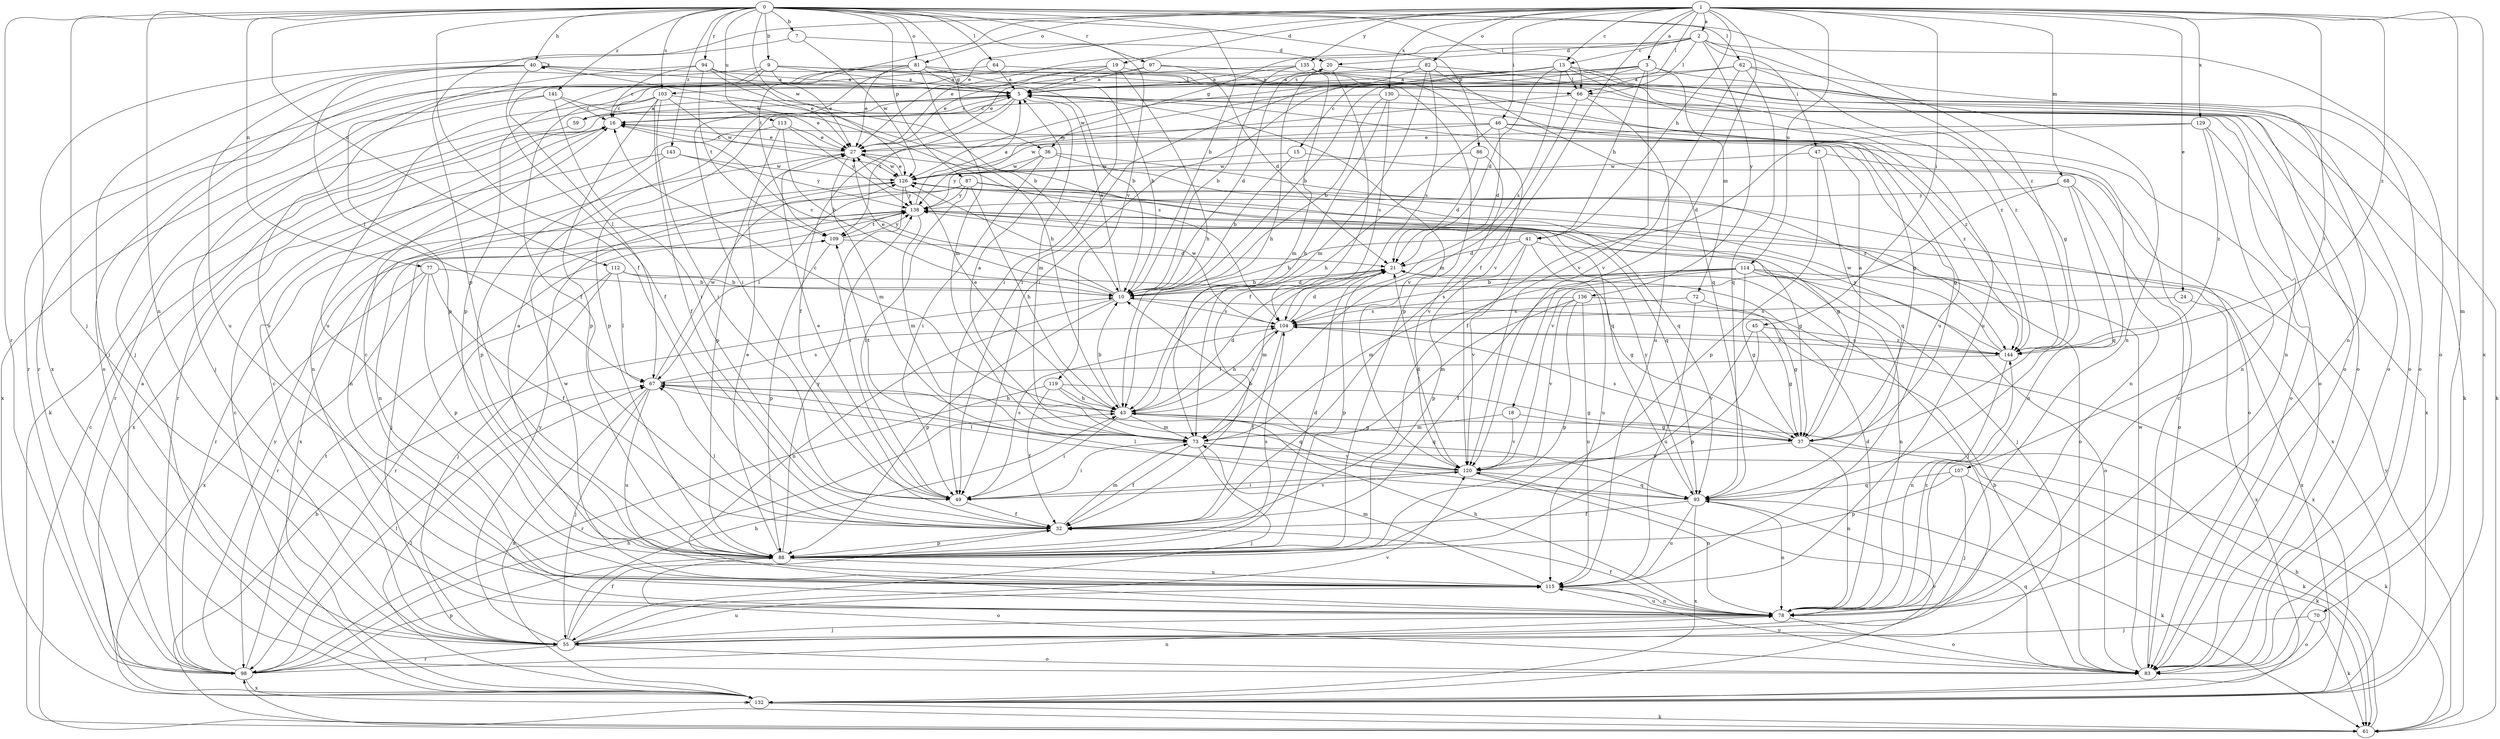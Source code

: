 digraph  {
0;
1;
2;
3;
5;
7;
9;
10;
13;
15;
16;
18;
19;
20;
21;
24;
27;
32;
36;
37;
40;
41;
43;
45;
46;
47;
49;
55;
59;
61;
62;
64;
66;
67;
68;
70;
72;
73;
77;
78;
81;
82;
83;
86;
87;
88;
93;
94;
97;
98;
103;
104;
107;
109;
112;
113;
114;
115;
119;
120;
126;
129;
130;
132;
135;
136;
138;
141;
143;
144;
0 -> 7  [label=b];
0 -> 9  [label=b];
0 -> 10  [label=b];
0 -> 32  [label=f];
0 -> 36  [label=g];
0 -> 40  [label=h];
0 -> 55  [label=j];
0 -> 62  [label=l];
0 -> 64  [label=l];
0 -> 66  [label=l];
0 -> 77  [label=n];
0 -> 78  [label=n];
0 -> 81  [label=o];
0 -> 86  [label=p];
0 -> 87  [label=p];
0 -> 94  [label=r];
0 -> 97  [label=r];
0 -> 98  [label=r];
0 -> 103  [label=s];
0 -> 112  [label=u];
0 -> 113  [label=u];
0 -> 119  [label=v];
0 -> 126  [label=w];
0 -> 141  [label=z];
0 -> 143  [label=z];
0 -> 144  [label=z];
1 -> 2  [label=a];
1 -> 3  [label=a];
1 -> 13  [label=c];
1 -> 18  [label=d];
1 -> 19  [label=d];
1 -> 24  [label=e];
1 -> 27  [label=e];
1 -> 32  [label=f];
1 -> 41  [label=h];
1 -> 45  [label=i];
1 -> 46  [label=i];
1 -> 66  [label=l];
1 -> 68  [label=m];
1 -> 70  [label=m];
1 -> 81  [label=o];
1 -> 82  [label=o];
1 -> 88  [label=p];
1 -> 107  [label=t];
1 -> 109  [label=t];
1 -> 114  [label=u];
1 -> 129  [label=x];
1 -> 130  [label=x];
1 -> 132  [label=x];
1 -> 135  [label=y];
1 -> 144  [label=z];
2 -> 13  [label=c];
2 -> 20  [label=d];
2 -> 27  [label=e];
2 -> 36  [label=g];
2 -> 37  [label=g];
2 -> 47  [label=i];
2 -> 66  [label=l];
2 -> 83  [label=o];
2 -> 136  [label=y];
3 -> 10  [label=b];
3 -> 15  [label=c];
3 -> 41  [label=h];
3 -> 72  [label=m];
3 -> 78  [label=n];
3 -> 103  [label=s];
3 -> 120  [label=v];
3 -> 138  [label=y];
5 -> 16  [label=c];
5 -> 32  [label=f];
5 -> 37  [label=g];
5 -> 59  [label=k];
5 -> 73  [label=m];
5 -> 88  [label=p];
5 -> 120  [label=v];
5 -> 144  [label=z];
7 -> 20  [label=d];
7 -> 126  [label=w];
7 -> 132  [label=x];
9 -> 5  [label=a];
9 -> 10  [label=b];
9 -> 27  [label=e];
9 -> 55  [label=j];
9 -> 66  [label=l];
9 -> 83  [label=o];
9 -> 115  [label=u];
10 -> 5  [label=a];
10 -> 16  [label=c];
10 -> 20  [label=d];
10 -> 21  [label=d];
10 -> 27  [label=e];
10 -> 78  [label=n];
10 -> 88  [label=p];
10 -> 104  [label=s];
13 -> 5  [label=a];
13 -> 21  [label=d];
13 -> 49  [label=i];
13 -> 66  [label=l];
13 -> 78  [label=n];
13 -> 104  [label=s];
13 -> 115  [label=u];
13 -> 126  [label=w];
13 -> 144  [label=z];
15 -> 10  [label=b];
15 -> 83  [label=o];
15 -> 126  [label=w];
16 -> 27  [label=e];
16 -> 98  [label=r];
18 -> 37  [label=g];
18 -> 73  [label=m];
18 -> 120  [label=v];
19 -> 5  [label=a];
19 -> 27  [label=e];
19 -> 43  [label=h];
19 -> 49  [label=i];
19 -> 88  [label=p];
19 -> 98  [label=r];
20 -> 5  [label=a];
20 -> 32  [label=f];
20 -> 43  [label=h];
20 -> 61  [label=k];
21 -> 10  [label=b];
21 -> 55  [label=j];
21 -> 73  [label=m];
21 -> 88  [label=p];
24 -> 104  [label=s];
24 -> 132  [label=x];
27 -> 16  [label=c];
27 -> 73  [label=m];
27 -> 78  [label=n];
27 -> 93  [label=q];
27 -> 126  [label=w];
32 -> 67  [label=l];
32 -> 73  [label=m];
32 -> 88  [label=p];
36 -> 49  [label=i];
36 -> 93  [label=q];
36 -> 126  [label=w];
36 -> 138  [label=y];
36 -> 144  [label=z];
37 -> 5  [label=a];
37 -> 61  [label=k];
37 -> 78  [label=n];
37 -> 104  [label=s];
37 -> 120  [label=v];
40 -> 5  [label=a];
40 -> 32  [label=f];
40 -> 43  [label=h];
40 -> 55  [label=j];
40 -> 67  [label=l];
40 -> 83  [label=o];
40 -> 115  [label=u];
40 -> 40  [label=t];
41 -> 10  [label=b];
41 -> 21  [label=d];
41 -> 55  [label=j];
41 -> 88  [label=p];
41 -> 115  [label=u];
41 -> 120  [label=v];
43 -> 10  [label=b];
43 -> 16  [label=c];
43 -> 21  [label=d];
43 -> 27  [label=e];
43 -> 37  [label=g];
43 -> 49  [label=i];
43 -> 73  [label=m];
43 -> 104  [label=s];
45 -> 37  [label=g];
45 -> 88  [label=p];
45 -> 120  [label=v];
45 -> 144  [label=z];
46 -> 21  [label=d];
46 -> 27  [label=e];
46 -> 37  [label=g];
46 -> 43  [label=h];
46 -> 83  [label=o];
46 -> 126  [label=w];
46 -> 144  [label=z];
47 -> 78  [label=n];
47 -> 88  [label=p];
47 -> 93  [label=q];
47 -> 126  [label=w];
49 -> 27  [label=e];
49 -> 32  [label=f];
49 -> 104  [label=s];
49 -> 120  [label=v];
55 -> 16  [label=c];
55 -> 32  [label=f];
55 -> 43  [label=h];
55 -> 83  [label=o];
55 -> 98  [label=r];
55 -> 115  [label=u];
55 -> 120  [label=v];
55 -> 138  [label=y];
59 -> 5  [label=a];
59 -> 98  [label=r];
61 -> 10  [label=b];
61 -> 16  [label=c];
61 -> 43  [label=h];
61 -> 98  [label=r];
61 -> 138  [label=y];
62 -> 5  [label=a];
62 -> 83  [label=o];
62 -> 93  [label=q];
62 -> 115  [label=u];
62 -> 120  [label=v];
62 -> 144  [label=z];
64 -> 5  [label=a];
64 -> 83  [label=o];
64 -> 88  [label=p];
66 -> 73  [label=m];
66 -> 83  [label=o];
66 -> 109  [label=t];
66 -> 115  [label=u];
67 -> 43  [label=h];
67 -> 55  [label=j];
67 -> 93  [label=q];
67 -> 104  [label=s];
67 -> 115  [label=u];
67 -> 126  [label=w];
67 -> 132  [label=x];
68 -> 78  [label=n];
68 -> 83  [label=o];
68 -> 93  [label=q];
68 -> 120  [label=v];
68 -> 138  [label=y];
70 -> 55  [label=j];
70 -> 61  [label=k];
70 -> 83  [label=o];
72 -> 37  [label=g];
72 -> 104  [label=s];
72 -> 115  [label=u];
73 -> 5  [label=a];
73 -> 32  [label=f];
73 -> 49  [label=i];
73 -> 55  [label=j];
73 -> 61  [label=k];
73 -> 109  [label=t];
73 -> 120  [label=v];
77 -> 10  [label=b];
77 -> 32  [label=f];
77 -> 88  [label=p];
77 -> 98  [label=r];
77 -> 132  [label=x];
78 -> 21  [label=d];
78 -> 32  [label=f];
78 -> 43  [label=h];
78 -> 55  [label=j];
78 -> 83  [label=o];
78 -> 115  [label=u];
78 -> 144  [label=z];
81 -> 5  [label=a];
81 -> 10  [label=b];
81 -> 27  [label=e];
81 -> 49  [label=i];
81 -> 67  [label=l];
81 -> 73  [label=m];
81 -> 83  [label=o];
81 -> 98  [label=r];
82 -> 5  [label=a];
82 -> 49  [label=i];
82 -> 73  [label=m];
82 -> 83  [label=o];
82 -> 93  [label=q];
82 -> 104  [label=s];
83 -> 10  [label=b];
83 -> 16  [label=c];
83 -> 93  [label=q];
83 -> 115  [label=u];
83 -> 126  [label=w];
86 -> 21  [label=d];
86 -> 120  [label=v];
86 -> 126  [label=w];
87 -> 43  [label=h];
87 -> 49  [label=i];
87 -> 67  [label=l];
87 -> 78  [label=n];
87 -> 93  [label=q];
87 -> 132  [label=x];
87 -> 138  [label=y];
88 -> 5  [label=a];
88 -> 21  [label=d];
88 -> 27  [label=e];
88 -> 83  [label=o];
88 -> 104  [label=s];
88 -> 115  [label=u];
88 -> 138  [label=y];
93 -> 32  [label=f];
93 -> 61  [label=k];
93 -> 67  [label=l];
93 -> 78  [label=n];
93 -> 115  [label=u];
93 -> 132  [label=x];
93 -> 138  [label=y];
94 -> 5  [label=a];
94 -> 10  [label=b];
94 -> 16  [label=c];
94 -> 27  [label=e];
94 -> 88  [label=p];
94 -> 109  [label=t];
97 -> 5  [label=a];
97 -> 21  [label=d];
97 -> 32  [label=f];
97 -> 120  [label=v];
98 -> 5  [label=a];
98 -> 43  [label=h];
98 -> 67  [label=l];
98 -> 78  [label=n];
98 -> 88  [label=p];
98 -> 109  [label=t];
98 -> 132  [label=x];
98 -> 138  [label=y];
103 -> 16  [label=c];
103 -> 27  [label=e];
103 -> 32  [label=f];
103 -> 49  [label=i];
103 -> 61  [label=k];
103 -> 88  [label=p];
103 -> 126  [label=w];
104 -> 21  [label=d];
104 -> 32  [label=f];
104 -> 43  [label=h];
104 -> 126  [label=w];
104 -> 144  [label=z];
107 -> 55  [label=j];
107 -> 61  [label=k];
107 -> 88  [label=p];
107 -> 93  [label=q];
109 -> 21  [label=d];
109 -> 88  [label=p];
109 -> 138  [label=y];
112 -> 10  [label=b];
112 -> 37  [label=g];
112 -> 55  [label=j];
112 -> 67  [label=l];
112 -> 98  [label=r];
113 -> 10  [label=b];
113 -> 27  [label=e];
113 -> 78  [label=n];
113 -> 88  [label=p];
113 -> 138  [label=y];
114 -> 10  [label=b];
114 -> 32  [label=f];
114 -> 37  [label=g];
114 -> 73  [label=m];
114 -> 78  [label=n];
114 -> 83  [label=o];
114 -> 104  [label=s];
114 -> 132  [label=x];
115 -> 16  [label=c];
115 -> 73  [label=m];
115 -> 78  [label=n];
115 -> 126  [label=w];
119 -> 32  [label=f];
119 -> 37  [label=g];
119 -> 43  [label=h];
119 -> 93  [label=q];
119 -> 98  [label=r];
120 -> 10  [label=b];
120 -> 21  [label=d];
120 -> 49  [label=i];
120 -> 67  [label=l];
120 -> 78  [label=n];
120 -> 93  [label=q];
126 -> 27  [label=e];
126 -> 37  [label=g];
126 -> 49  [label=i];
126 -> 132  [label=x];
126 -> 138  [label=y];
129 -> 27  [label=e];
129 -> 32  [label=f];
129 -> 78  [label=n];
129 -> 132  [label=x];
129 -> 144  [label=z];
130 -> 10  [label=b];
130 -> 16  [label=c];
130 -> 43  [label=h];
130 -> 78  [label=n];
130 -> 104  [label=s];
132 -> 16  [label=c];
132 -> 61  [label=k];
132 -> 67  [label=l];
132 -> 120  [label=v];
135 -> 5  [label=a];
135 -> 10  [label=b];
135 -> 27  [label=e];
135 -> 61  [label=k];
135 -> 73  [label=m];
135 -> 115  [label=u];
136 -> 73  [label=m];
136 -> 88  [label=p];
136 -> 104  [label=s];
136 -> 115  [label=u];
136 -> 120  [label=v];
136 -> 132  [label=x];
138 -> 5  [label=a];
138 -> 37  [label=g];
138 -> 55  [label=j];
138 -> 73  [label=m];
138 -> 83  [label=o];
138 -> 98  [label=r];
138 -> 109  [label=t];
141 -> 16  [label=c];
141 -> 49  [label=i];
141 -> 55  [label=j];
141 -> 104  [label=s];
141 -> 132  [label=x];
143 -> 88  [label=p];
143 -> 126  [label=w];
143 -> 132  [label=x];
143 -> 138  [label=y];
144 -> 67  [label=l];
144 -> 78  [label=n];
144 -> 104  [label=s];
144 -> 126  [label=w];
144 -> 138  [label=y];
}
